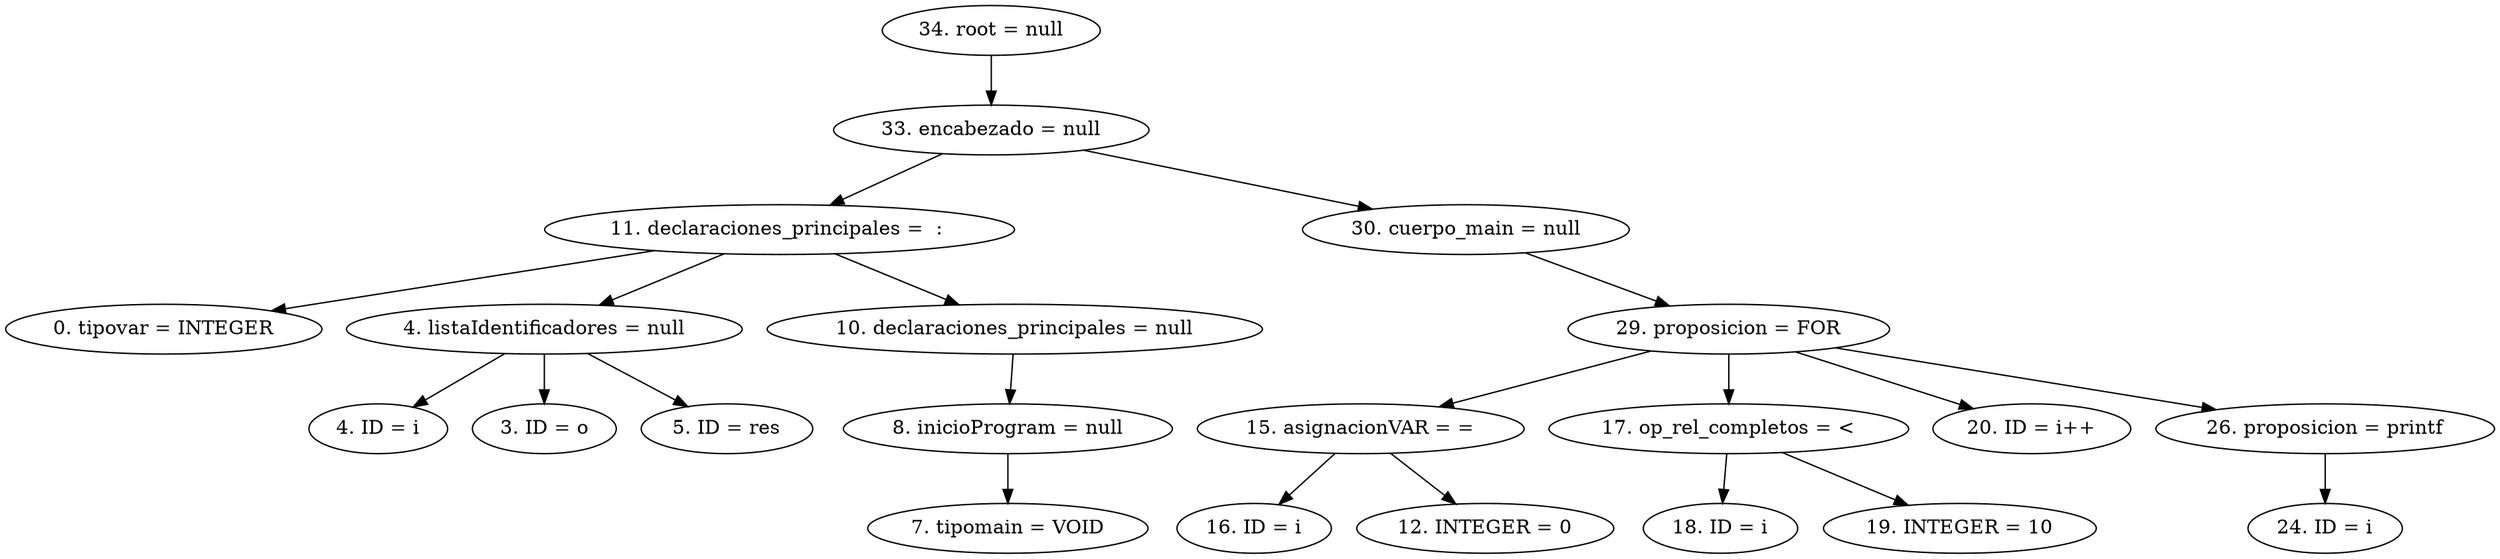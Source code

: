 digraph G {
"34. root = null"->"33. encabezado = null"
"33. encabezado = null"->"11. declaraciones_principales =  : "
"11. declaraciones_principales =  : "->"0. tipovar = INTEGER"
"11. declaraciones_principales =  : "->"4. listaIdentificadores = null"
"4. listaIdentificadores = null"->"4. ID = i"
"4. listaIdentificadores = null"->"3. ID = o"
"4. listaIdentificadores = null"->"5. ID = res"
"11. declaraciones_principales =  : "->"10. declaraciones_principales = null"
"10. declaraciones_principales = null"->"8. inicioProgram = null"
"8. inicioProgram = null"->"7. tipomain = VOID"
"33. encabezado = null"->"30. cuerpo_main = null"
"30. cuerpo_main = null"->"29. proposicion = FOR"
"29. proposicion = FOR"->"15. asignacionVAR = ="
"15. asignacionVAR = ="->"16. ID = i"
"15. asignacionVAR = ="->"12. INTEGER = 0"
"29. proposicion = FOR"->"17. op_rel_completos = <"
"17. op_rel_completos = <"->"18. ID = i"
"17. op_rel_completos = <"->"19. INTEGER = 10"
"29. proposicion = FOR"->"20. ID = i++"
"29. proposicion = FOR"->"26. proposicion = printf"
"26. proposicion = printf"->"24. ID = i"


}
